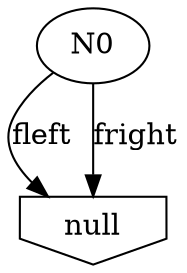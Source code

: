 digraph s0 {
	nodesep=.5; ordering=out;
	null [ shape = invhouse ];
	N0->null 	[ label = fleft ];
	N0->null 	[ label = fright ];
}
